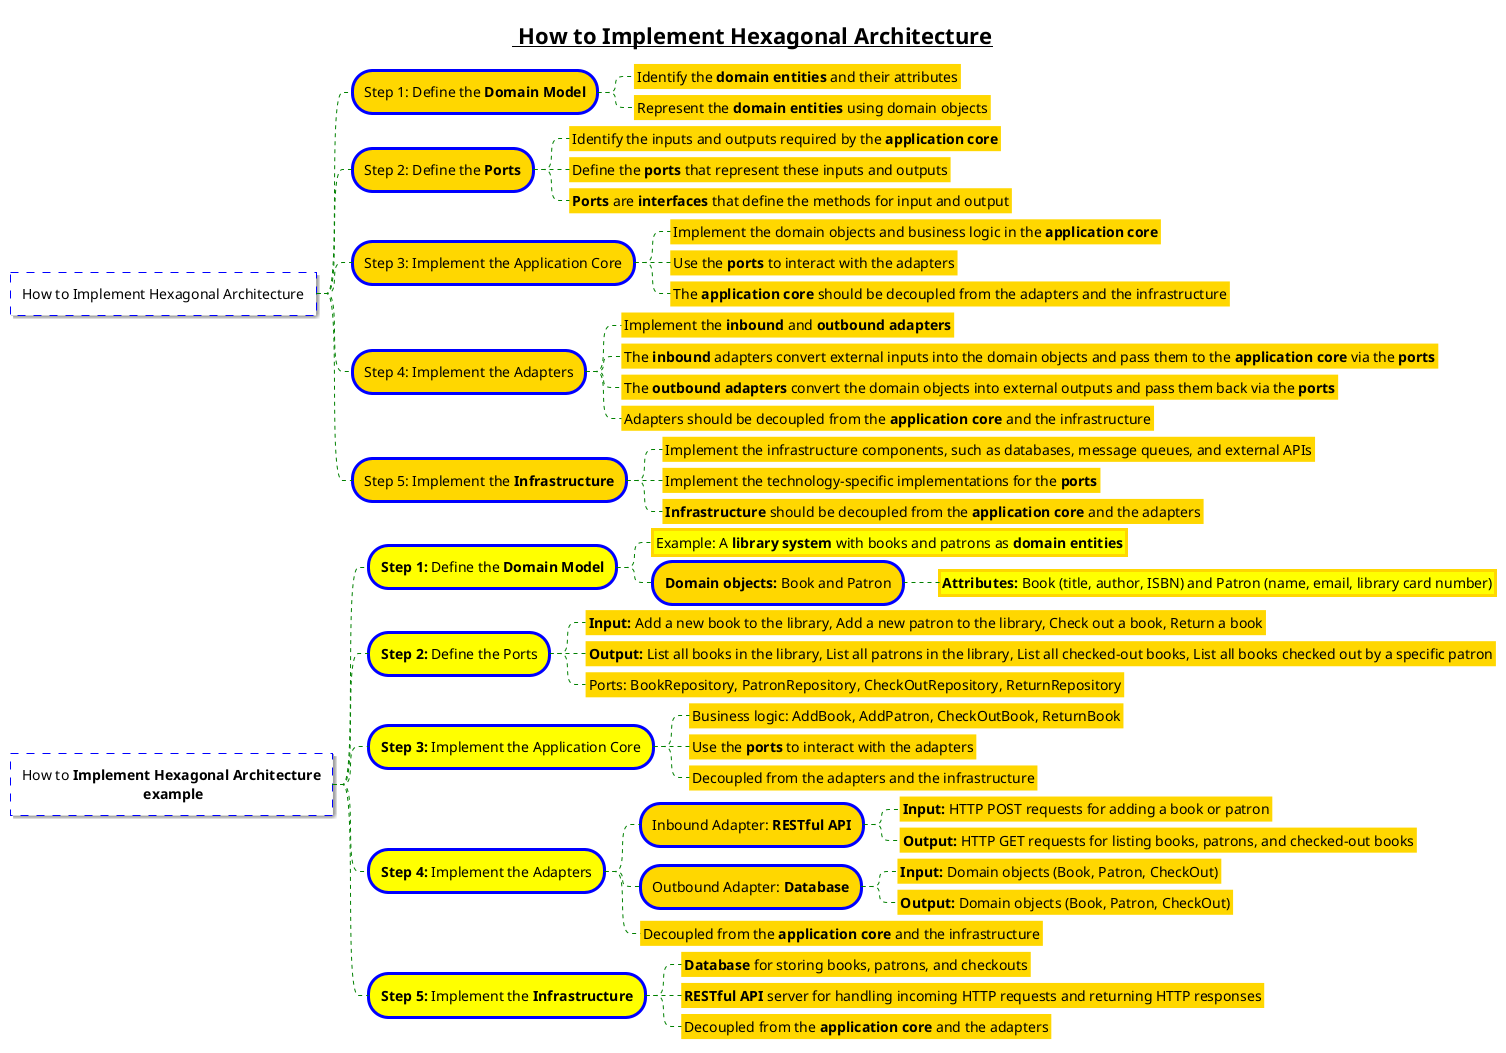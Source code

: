 @startmindmap
<style>
node {
    Padding 12
    Margin 3
    HorizontalAlignment center
    LineColor blue
    LineThickness 3.0
    BackgroundColor gold
    RoundCorner 40
    MaximumWidth 1000
}

rootNode {
    LineStyle 8.0;3.0
    LineColor red
    BackgroundColor white
    LineThickness 1.0
    RoundCorner 0
    Shadowing 1.0
}

leafNode {
    LineColor gold
    RoundCorner 0
    Padding 3
}

arrow {
    LineStyle 4
    LineThickness 1.0
    LineColor green
}
</style>

title =__ How to Implement Hexagonal Architecture__


* How to Implement Hexagonal Architecture
** Step 1: Define the **Domain Model**
*** Identify the **domain entities** and their attributes
*** Represent the **domain entities** using domain objects
** Step 2: Define the **Ports**
*** Identify the inputs and outputs required by the **application core**
*** Define the **ports** that represent these inputs and outputs
*** **Ports** are **interfaces** that define the methods for input and output
** Step 3: Implement the Application Core
*** Implement the domain objects and business logic in the **application core**
*** Use the **ports** to interact with the adapters
*** The **application core** should be decoupled from the adapters and the infrastructure
** Step 4: Implement the Adapters
*** Implement the **inbound** and **outbound adapters**
*** The **inbound** adapters convert external inputs into the domain objects and pass them to the **application core** via the **ports**
*** The **outbound adapters** convert the domain objects into external outputs and pass them back via the **ports**
*** Adapters should be decoupled from the **application core** and the infrastructure
** Step 5: Implement the **Infrastructure**
*** Implement the infrastructure components, such as databases, message queues, and external APIs
*** Implement the technology-specific implementations for the **ports**
*** **Infrastructure** should be decoupled from the **application core** and the adapters




* How to **Implement Hexagonal Architecture** \n **example**
**[#yellow] **Step 1:** Define the **Domain Model**
***[#yellow] Example: A **library system** with books and patrons as **domain entities**
*** **Domain objects:** Book and Patron
****[#yellow] **Attributes:** Book (title, author, ISBN) and Patron (name, email, library card number)
**[#yellow] **Step 2:** Define the Ports
*** **Input:** Add a new book to the library, Add a new patron to the library, Check out a book, Return a book
*** **Output:** List all books in the library, List all patrons in the library, List all checked-out books, List all books checked out by a specific patron
*** Ports: BookRepository, PatronRepository, CheckOutRepository, ReturnRepository
**[#yellow] **Step 3:** Implement the Application Core
*** Business logic: AddBook, AddPatron, CheckOutBook, ReturnBook
*** Use the **ports** to interact with the adapters
*** Decoupled from the adapters and the infrastructure
**[#yellow] **Step 4:** Implement the Adapters
*** Inbound Adapter: **RESTful API**
**** **Input:** HTTP POST requests for adding a book or patron
**** **Output:** HTTP GET requests for listing books, patrons, and checked-out books
*** Outbound Adapter: **Database**
**** **Input:** Domain objects (Book, Patron, CheckOut)
**** **Output:** Domain objects (Book, Patron, CheckOut)
*** Decoupled from the **application core** and the infrastructure
**[#yellow] **Step 5:** Implement the **Infrastructure**
*** **Database** for storing books, patrons, and checkouts
*** **RESTful API** server for handling incoming HTTP requests and returning HTTP responses
*** Decoupled from the **application core** and the adapters

@endmindmap